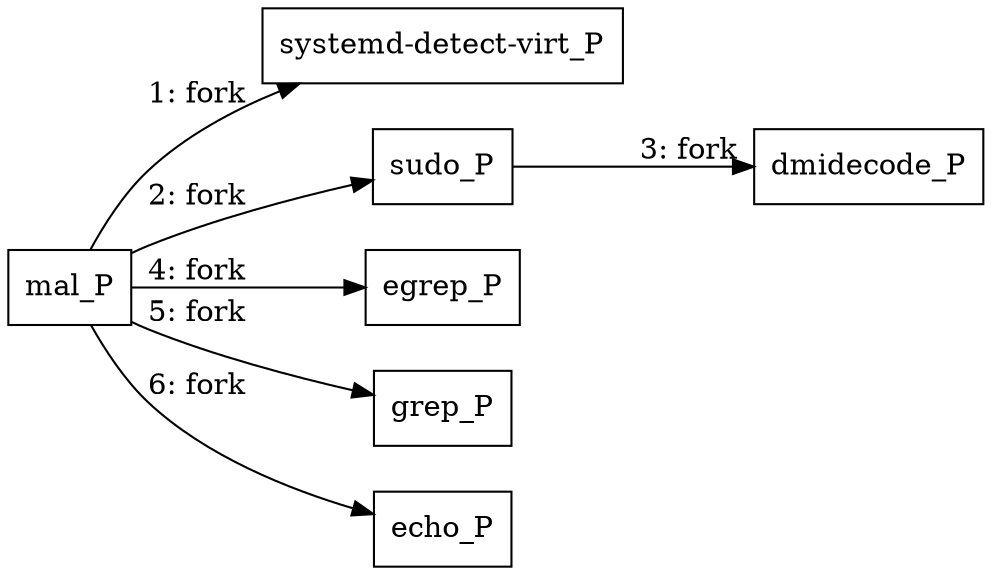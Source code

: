 digraph "T1497.001" {
rankdir="LR"
size="9"
fixedsize="false"
splines="true"
nodesep=0.3
ranksep=0
fontsize=10
overlap="scalexy"
engine= "neato"
	"mal_P" [node_type=Process shape=box]
	"systemd-detect-virt_P" [node_type=Process shape=box]
	"sudo_P" [node_type=Process shape=box]
	"dmidecode_P" [node_type=Process shape=box]
	"egrep_P" [node_type=Process shape=box]
	"grep_P" [node_type=Process shape=box]
	"echo_P" [node_type=Process shape=box]
	"mal_P" -> "systemd-detect-virt_P" [label="1: fork"]
	"mal_P" -> "sudo_P" [label="2: fork"]
	"sudo_P" -> "dmidecode_P" [label="3: fork"]
	"mal_P" -> "egrep_P" [label="4: fork"]
	"mal_P" -> "grep_P" [label="5: fork"]
	"mal_P" -> "echo_P" [label="6: fork"]
}
